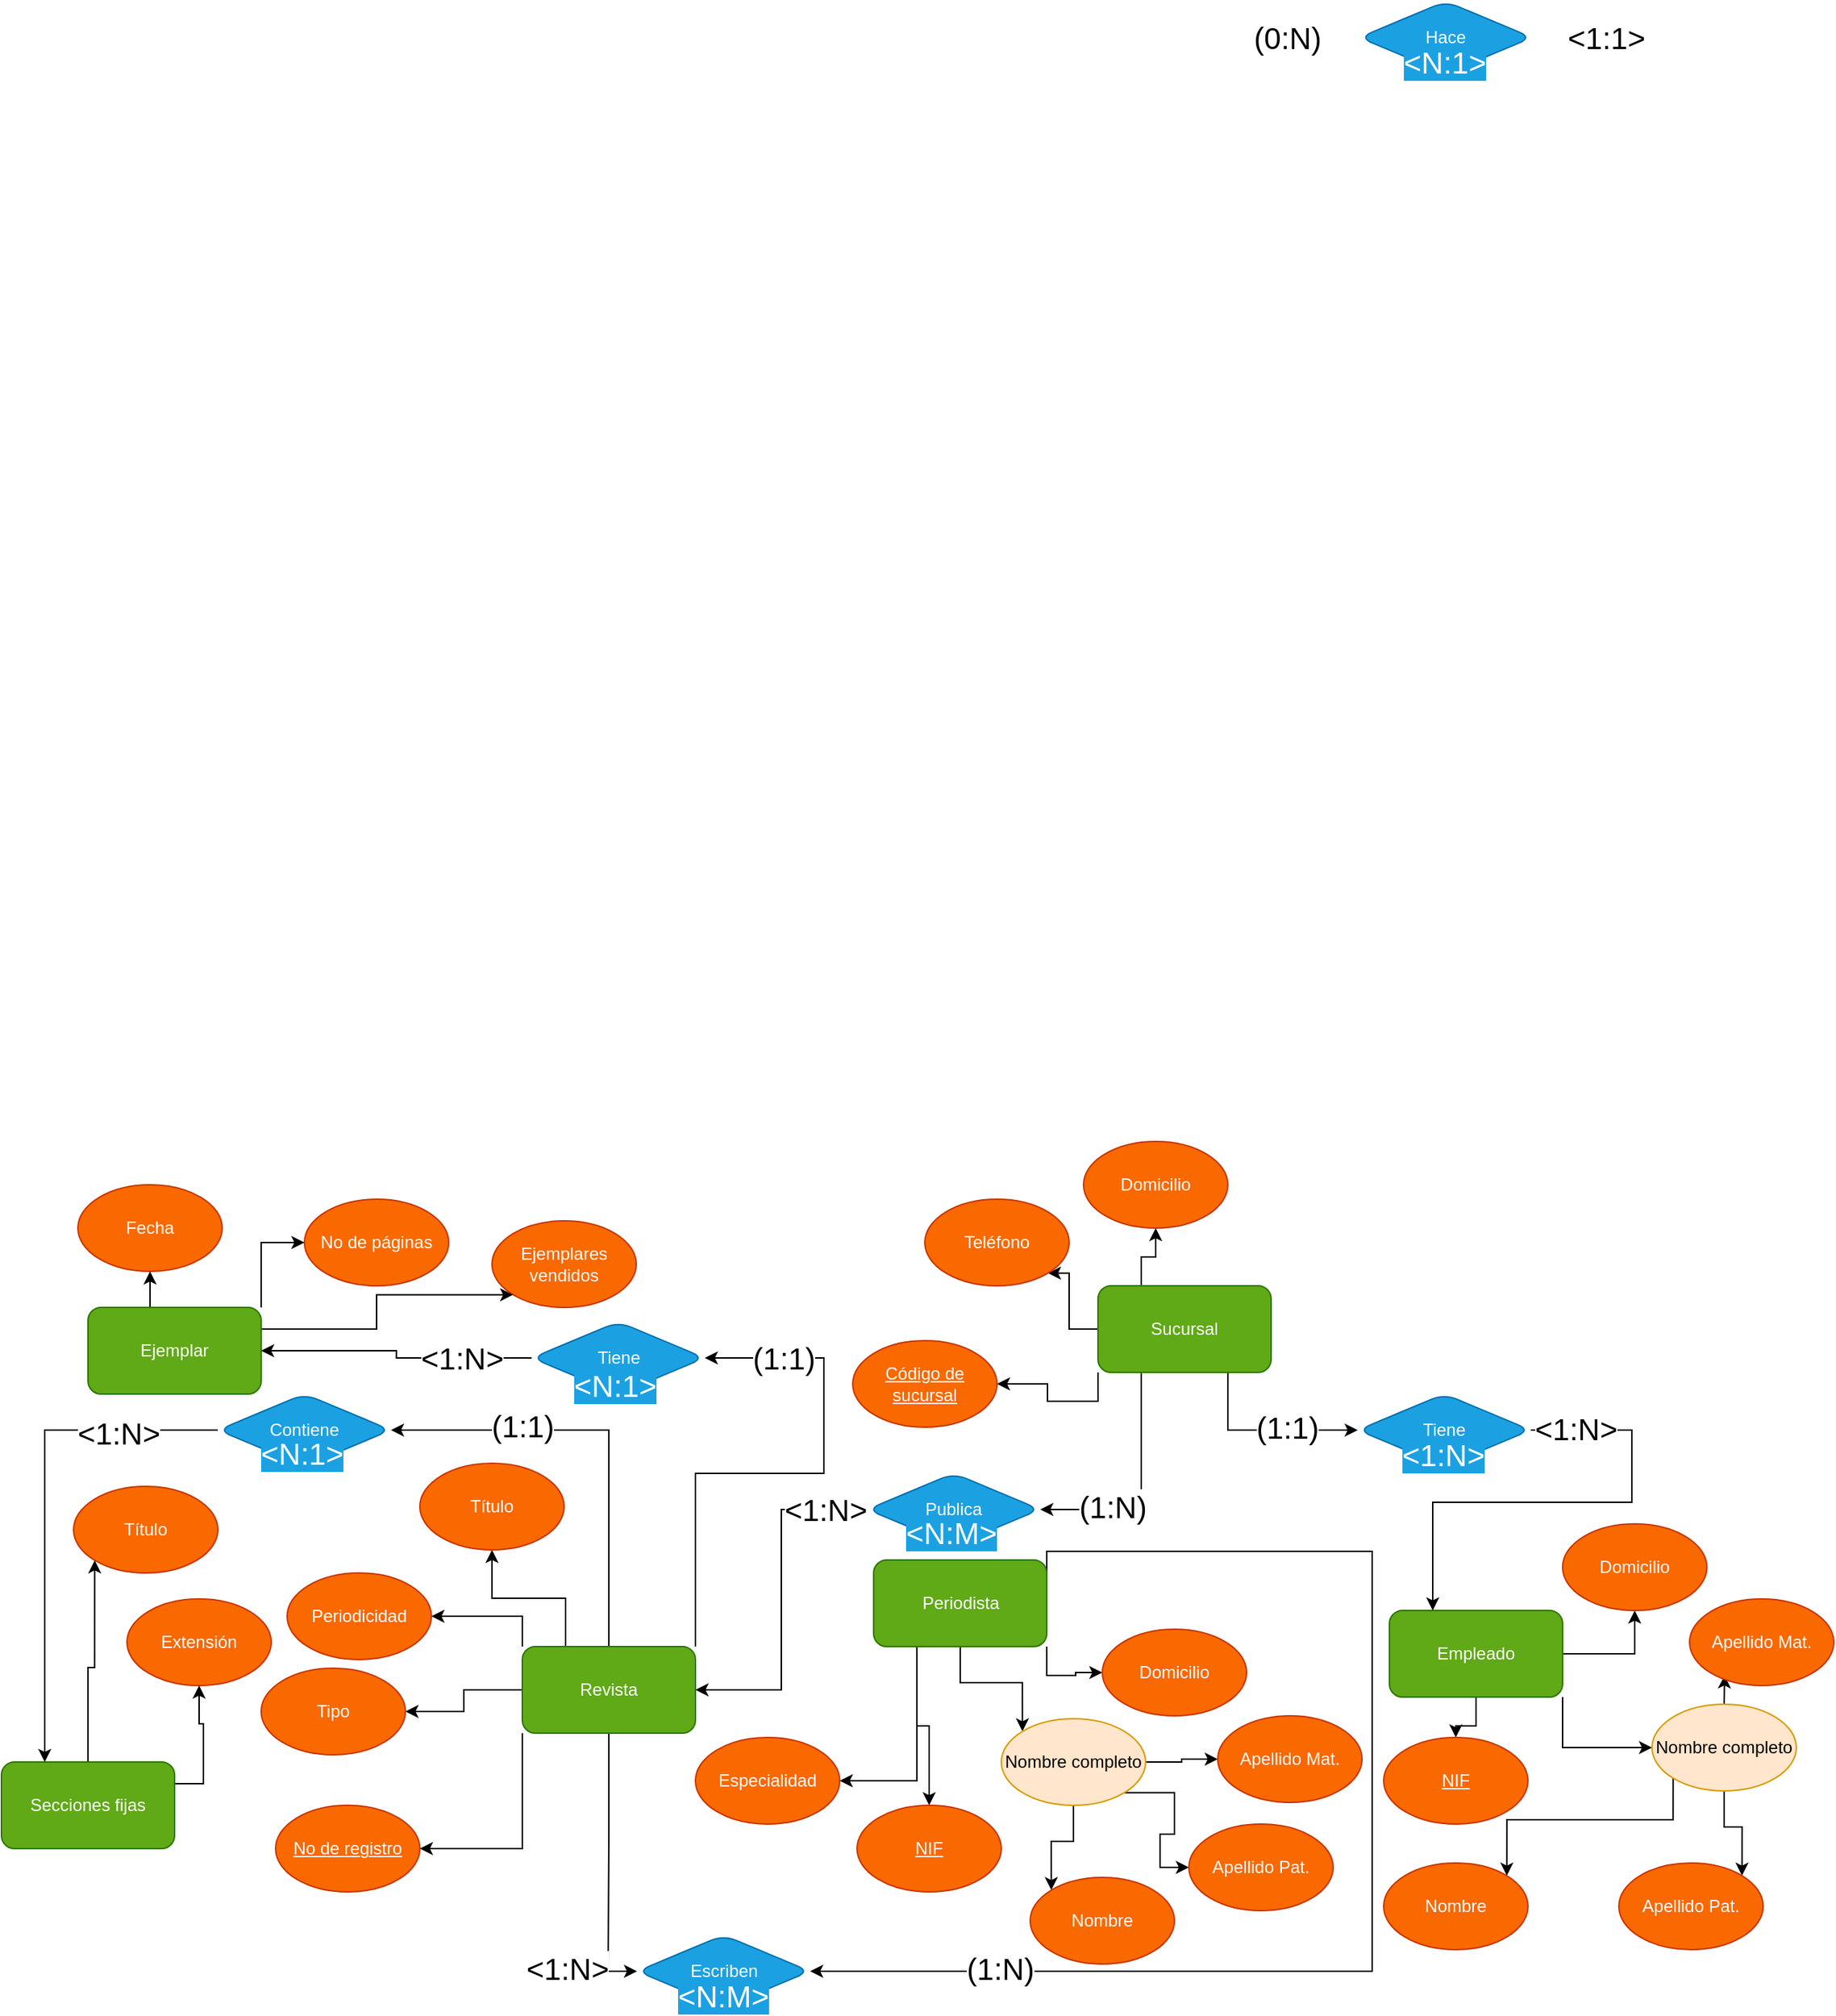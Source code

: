 <mxfile version="21.6.1" type="device">
  <diagram name="Página-1" id="boa3GfApMsB8r7tosw8M">
    <mxGraphModel dx="3156" dy="1838" grid="1" gridSize="10" guides="1" tooltips="1" connect="1" arrows="1" fold="1" page="1" pageScale="1" pageWidth="827" pageHeight="1169" math="0" shadow="0">
      <root>
        <mxCell id="0" />
        <mxCell id="1" parent="0" />
        <mxCell id="inwd1XWatmRJMJiNCdBp-9" style="edgeStyle=orthogonalEdgeStyle;rounded=0;orthogonalLoop=1;jettySize=auto;html=1;exitX=0;exitY=1;exitDx=0;exitDy=0;entryX=1;entryY=0.5;entryDx=0;entryDy=0;" parent="1" source="inwd1XWatmRJMJiNCdBp-1" target="inwd1XWatmRJMJiNCdBp-8" edge="1">
          <mxGeometry relative="1" as="geometry" />
        </mxCell>
        <mxCell id="inwd1XWatmRJMJiNCdBp-10" style="edgeStyle=orthogonalEdgeStyle;rounded=0;orthogonalLoop=1;jettySize=auto;html=1;exitX=0;exitY=0.5;exitDx=0;exitDy=0;entryX=1;entryY=1;entryDx=0;entryDy=0;" parent="1" source="inwd1XWatmRJMJiNCdBp-1" target="inwd1XWatmRJMJiNCdBp-7" edge="1">
          <mxGeometry relative="1" as="geometry" />
        </mxCell>
        <mxCell id="inwd1XWatmRJMJiNCdBp-11" style="edgeStyle=orthogonalEdgeStyle;rounded=0;orthogonalLoop=1;jettySize=auto;html=1;exitX=0.25;exitY=0;exitDx=0;exitDy=0;" parent="1" source="inwd1XWatmRJMJiNCdBp-1" target="inwd1XWatmRJMJiNCdBp-5" edge="1">
          <mxGeometry relative="1" as="geometry" />
        </mxCell>
        <mxCell id="inwd1XWatmRJMJiNCdBp-36" style="edgeStyle=orthogonalEdgeStyle;rounded=0;orthogonalLoop=1;jettySize=auto;html=1;exitX=0.25;exitY=1;exitDx=0;exitDy=0;entryX=1;entryY=0.5;entryDx=0;entryDy=0;" parent="1" source="inwd1XWatmRJMJiNCdBp-1" target="inwd1XWatmRJMJiNCdBp-35" edge="1">
          <mxGeometry relative="1" as="geometry" />
        </mxCell>
        <mxCell id="inwd1XWatmRJMJiNCdBp-56" style="edgeStyle=orthogonalEdgeStyle;rounded=0;orthogonalLoop=1;jettySize=auto;html=1;exitX=0.75;exitY=1;exitDx=0;exitDy=0;entryX=0;entryY=0.5;entryDx=0;entryDy=0;" parent="1" source="inwd1XWatmRJMJiNCdBp-1" target="inwd1XWatmRJMJiNCdBp-25" edge="1">
          <mxGeometry relative="1" as="geometry" />
        </mxCell>
        <mxCell id="inwd1XWatmRJMJiNCdBp-1" value="Sucursal" style="rounded=1;whiteSpace=wrap;html=1;fillColor=#60a917;fontColor=#ffffff;strokeColor=#2D7600;" parent="1" vertex="1">
          <mxGeometry x="-220" y="460" width="120" height="60" as="geometry" />
        </mxCell>
        <mxCell id="inwd1XWatmRJMJiNCdBp-2" value="Hace" style="rhombus;whiteSpace=wrap;html=1;rounded=1;fillColor=#1ba1e2;fontColor=#ffffff;strokeColor=#006EAF;" parent="1" vertex="1">
          <mxGeometry x="-39" y="-430" width="120" height="50" as="geometry" />
        </mxCell>
        <mxCell id="inwd1XWatmRJMJiNCdBp-3" value="&lt;font style=&quot;font-size: 21px;&quot;&gt;(0:N)&lt;/font&gt;" style="edgeLabel;html=1;align=center;verticalAlign=middle;resizable=0;points=[];rounded=1;" parent="1" vertex="1" connectable="0">
          <mxGeometry x="-89" y="-405" as="geometry" />
        </mxCell>
        <mxCell id="inwd1XWatmRJMJiNCdBp-4" value="&lt;font style=&quot;font-size: 21px;&quot;&gt;&amp;lt;N:1&amp;gt;&lt;/font&gt;" style="edgeLabel;html=1;align=center;verticalAlign=middle;resizable=0;points=[];rounded=1;labelBackgroundColor=#1BA1E2;fontColor=#FFFFFF;" parent="1" vertex="1" connectable="0">
          <mxGeometry x="29" y="-390" as="geometry">
            <mxPoint x="-9" y="2" as="offset" />
          </mxGeometry>
        </mxCell>
        <mxCell id="inwd1XWatmRJMJiNCdBp-5" value="&lt;font color=&quot;#ffffff&quot;&gt;Domicilio&lt;/font&gt;" style="ellipse;whiteSpace=wrap;html=1;fillColor=#fa6800;fontColor=#000000;strokeColor=#C73500;" parent="1" vertex="1">
          <mxGeometry x="-230" y="360" width="100" height="60" as="geometry" />
        </mxCell>
        <mxCell id="inwd1XWatmRJMJiNCdBp-6" value="&lt;font style=&quot;font-size: 21px;&quot;&gt;&amp;lt;1:1&amp;gt;&lt;/font&gt;" style="edgeLabel;html=1;align=center;verticalAlign=middle;resizable=0;points=[];rounded=1;" parent="1" vertex="1" connectable="0">
          <mxGeometry x="141" y="-407" as="geometry">
            <mxPoint x="-9" y="2" as="offset" />
          </mxGeometry>
        </mxCell>
        <mxCell id="inwd1XWatmRJMJiNCdBp-7" value="&lt;font color=&quot;#ffffff&quot;&gt;Teléfono&lt;/font&gt;" style="ellipse;whiteSpace=wrap;html=1;fillColor=#fa6800;fontColor=#000000;strokeColor=#C73500;" parent="1" vertex="1">
          <mxGeometry x="-340" y="400" width="100" height="60" as="geometry" />
        </mxCell>
        <mxCell id="inwd1XWatmRJMJiNCdBp-8" value="&lt;font color=&quot;#ffffff&quot;&gt;&lt;u&gt;Código de sucursal&lt;/u&gt;&lt;/font&gt;" style="ellipse;whiteSpace=wrap;html=1;fillColor=#fa6800;fontColor=#000000;strokeColor=#C73500;" parent="1" vertex="1">
          <mxGeometry x="-390" y="498" width="100" height="60" as="geometry" />
        </mxCell>
        <mxCell id="inwd1XWatmRJMJiNCdBp-22" style="edgeStyle=orthogonalEdgeStyle;rounded=0;orthogonalLoop=1;jettySize=auto;html=1;exitX=1;exitY=1;exitDx=0;exitDy=0;entryX=0;entryY=0.5;entryDx=0;entryDy=0;" parent="1" source="inwd1XWatmRJMJiNCdBp-12" target="inwd1XWatmRJMJiNCdBp-14" edge="1">
          <mxGeometry relative="1" as="geometry" />
        </mxCell>
        <mxCell id="inwd1XWatmRJMJiNCdBp-23" style="edgeStyle=orthogonalEdgeStyle;rounded=0;orthogonalLoop=1;jettySize=auto;html=1;exitX=0.5;exitY=1;exitDx=0;exitDy=0;" parent="1" source="inwd1XWatmRJMJiNCdBp-12" target="inwd1XWatmRJMJiNCdBp-15" edge="1">
          <mxGeometry relative="1" as="geometry" />
        </mxCell>
        <mxCell id="inwd1XWatmRJMJiNCdBp-24" style="edgeStyle=orthogonalEdgeStyle;rounded=0;orthogonalLoop=1;jettySize=auto;html=1;exitX=1;exitY=0.5;exitDx=0;exitDy=0;entryX=0.5;entryY=1;entryDx=0;entryDy=0;" parent="1" source="inwd1XWatmRJMJiNCdBp-12" target="inwd1XWatmRJMJiNCdBp-13" edge="1">
          <mxGeometry relative="1" as="geometry" />
        </mxCell>
        <mxCell id="inwd1XWatmRJMJiNCdBp-12" value="Empleado" style="rounded=1;whiteSpace=wrap;html=1;fillColor=#60a917;fontColor=#ffffff;strokeColor=#2D7600;" parent="1" vertex="1">
          <mxGeometry x="-18" y="685" width="120" height="60" as="geometry" />
        </mxCell>
        <mxCell id="inwd1XWatmRJMJiNCdBp-13" value="&lt;font color=&quot;#ffffff&quot;&gt;Domicilio&lt;/font&gt;" style="ellipse;whiteSpace=wrap;html=1;fillColor=#fa6800;fontColor=#000000;strokeColor=#C73500;" parent="1" vertex="1">
          <mxGeometry x="102" y="625" width="100" height="60" as="geometry" />
        </mxCell>
        <mxCell id="5OdQEGkbEPbx5NmDvTX7-38" style="edgeStyle=orthogonalEdgeStyle;rounded=0;orthogonalLoop=1;jettySize=auto;html=1;exitX=0.5;exitY=0;exitDx=0;exitDy=0;entryX=0.243;entryY=0.883;entryDx=0;entryDy=0;entryPerimeter=0;" edge="1" parent="1" source="inwd1XWatmRJMJiNCdBp-14" target="inwd1XWatmRJMJiNCdBp-17">
          <mxGeometry relative="1" as="geometry" />
        </mxCell>
        <mxCell id="5OdQEGkbEPbx5NmDvTX7-39" style="edgeStyle=orthogonalEdgeStyle;rounded=0;orthogonalLoop=1;jettySize=auto;html=1;exitX=0;exitY=1;exitDx=0;exitDy=0;entryX=1;entryY=0;entryDx=0;entryDy=0;" edge="1" parent="1" source="inwd1XWatmRJMJiNCdBp-14" target="inwd1XWatmRJMJiNCdBp-16">
          <mxGeometry relative="1" as="geometry">
            <Array as="points">
              <mxPoint x="179" y="830" />
              <mxPoint x="63" y="830" />
            </Array>
          </mxGeometry>
        </mxCell>
        <mxCell id="5OdQEGkbEPbx5NmDvTX7-40" style="edgeStyle=orthogonalEdgeStyle;rounded=0;orthogonalLoop=1;jettySize=auto;html=1;exitX=0.5;exitY=1;exitDx=0;exitDy=0;entryX=1;entryY=0;entryDx=0;entryDy=0;" edge="1" parent="1" source="inwd1XWatmRJMJiNCdBp-14" target="inwd1XWatmRJMJiNCdBp-18">
          <mxGeometry relative="1" as="geometry" />
        </mxCell>
        <mxCell id="inwd1XWatmRJMJiNCdBp-14" value="Nombre completo" style="ellipse;whiteSpace=wrap;html=1;fillColor=#ffe6cc;strokeColor=#d79b00;" parent="1" vertex="1">
          <mxGeometry x="164" y="750" width="100" height="60" as="geometry" />
        </mxCell>
        <mxCell id="inwd1XWatmRJMJiNCdBp-15" value="&lt;font color=&quot;#ffffff&quot;&gt;&lt;u&gt;NIF&lt;/u&gt;&lt;/font&gt;" style="ellipse;whiteSpace=wrap;html=1;fillColor=#fa6800;fontColor=#000000;strokeColor=#C73500;" parent="1" vertex="1">
          <mxGeometry x="-22" y="773" width="100" height="60" as="geometry" />
        </mxCell>
        <mxCell id="inwd1XWatmRJMJiNCdBp-16" value="&lt;font color=&quot;#ffffff&quot;&gt;Nombre&lt;/font&gt;" style="ellipse;whiteSpace=wrap;html=1;fillColor=#fa6800;fontColor=#000000;strokeColor=#C73500;" parent="1" vertex="1">
          <mxGeometry x="-22" y="860" width="100" height="60" as="geometry" />
        </mxCell>
        <mxCell id="inwd1XWatmRJMJiNCdBp-17" value="&lt;font color=&quot;#ffffff&quot;&gt;Apellido Mat.&lt;/font&gt;" style="ellipse;whiteSpace=wrap;html=1;fillColor=#fa6800;fontColor=#000000;strokeColor=#C73500;" parent="1" vertex="1">
          <mxGeometry x="190" y="677" width="100" height="60" as="geometry" />
        </mxCell>
        <mxCell id="inwd1XWatmRJMJiNCdBp-18" value="&lt;font color=&quot;#ffffff&quot;&gt;Apellido Pat.&lt;/font&gt;" style="ellipse;whiteSpace=wrap;html=1;fillColor=#fa6800;fontColor=#000000;strokeColor=#C73500;" parent="1" vertex="1">
          <mxGeometry x="141" y="860" width="100" height="60" as="geometry" />
        </mxCell>
        <mxCell id="inwd1XWatmRJMJiNCdBp-30" style="edgeStyle=orthogonalEdgeStyle;rounded=0;orthogonalLoop=1;jettySize=auto;html=1;exitX=1;exitY=0.5;exitDx=0;exitDy=0;entryX=0.25;entryY=0;entryDx=0;entryDy=0;" parent="1" source="inwd1XWatmRJMJiNCdBp-25" target="inwd1XWatmRJMJiNCdBp-12" edge="1">
          <mxGeometry relative="1" as="geometry">
            <Array as="points">
              <mxPoint x="150" y="560" />
              <mxPoint x="150" y="610" />
              <mxPoint x="12" y="610" />
            </Array>
          </mxGeometry>
        </mxCell>
        <mxCell id="inwd1XWatmRJMJiNCdBp-25" value="Tiene" style="rhombus;whiteSpace=wrap;html=1;rounded=1;fillColor=#1ba1e2;fontColor=#ffffff;strokeColor=#006EAF;" parent="1" vertex="1">
          <mxGeometry x="-40" y="535" width="120" height="50" as="geometry" />
        </mxCell>
        <mxCell id="inwd1XWatmRJMJiNCdBp-26" value="&lt;font style=&quot;font-size: 21px;&quot;&gt;&amp;lt;1:N&amp;gt;&lt;/font&gt;" style="edgeLabel;html=1;align=center;verticalAlign=middle;resizable=0;points=[];rounded=1;labelBackgroundColor=#1BA1E2;fontColor=#FFFFFF;" parent="1" vertex="1" connectable="0">
          <mxGeometry x="28" y="575" as="geometry">
            <mxPoint x="-9" y="2" as="offset" />
          </mxGeometry>
        </mxCell>
        <mxCell id="inwd1XWatmRJMJiNCdBp-27" value="&lt;font style=&quot;font-size: 21px;&quot;&gt;(1:1)&lt;/font&gt;" style="edgeLabel;html=1;align=center;verticalAlign=middle;resizable=0;points=[];rounded=1;" parent="1" vertex="1" connectable="0">
          <mxGeometry x="-89" y="558" as="geometry" />
        </mxCell>
        <mxCell id="inwd1XWatmRJMJiNCdBp-28" value="&lt;font style=&quot;font-size: 21px;&quot;&gt;&amp;lt;1:N&amp;gt;&lt;/font&gt;" style="edgeLabel;html=1;align=center;verticalAlign=middle;resizable=0;points=[];rounded=1;" parent="1" vertex="1" connectable="0">
          <mxGeometry x="120" y="557" as="geometry">
            <mxPoint x="-9" y="2" as="offset" />
          </mxGeometry>
        </mxCell>
        <mxCell id="inwd1XWatmRJMJiNCdBp-42" style="edgeStyle=orthogonalEdgeStyle;rounded=0;orthogonalLoop=1;jettySize=auto;html=1;exitX=0.25;exitY=0;exitDx=0;exitDy=0;" parent="1" source="inwd1XWatmRJMJiNCdBp-31" target="inwd1XWatmRJMJiNCdBp-32" edge="1">
          <mxGeometry relative="1" as="geometry" />
        </mxCell>
        <mxCell id="inwd1XWatmRJMJiNCdBp-43" style="edgeStyle=orthogonalEdgeStyle;rounded=0;orthogonalLoop=1;jettySize=auto;html=1;exitX=0;exitY=0;exitDx=0;exitDy=0;entryX=1;entryY=0.5;entryDx=0;entryDy=0;" parent="1" source="inwd1XWatmRJMJiNCdBp-31" target="inwd1XWatmRJMJiNCdBp-33" edge="1">
          <mxGeometry relative="1" as="geometry" />
        </mxCell>
        <mxCell id="inwd1XWatmRJMJiNCdBp-44" style="edgeStyle=orthogonalEdgeStyle;rounded=0;orthogonalLoop=1;jettySize=auto;html=1;exitX=0;exitY=0.5;exitDx=0;exitDy=0;" parent="1" source="inwd1XWatmRJMJiNCdBp-31" target="inwd1XWatmRJMJiNCdBp-41" edge="1">
          <mxGeometry relative="1" as="geometry" />
        </mxCell>
        <mxCell id="inwd1XWatmRJMJiNCdBp-45" style="edgeStyle=orthogonalEdgeStyle;rounded=0;orthogonalLoop=1;jettySize=auto;html=1;exitX=0;exitY=1;exitDx=0;exitDy=0;entryX=1;entryY=0.5;entryDx=0;entryDy=0;" parent="1" source="inwd1XWatmRJMJiNCdBp-31" target="inwd1XWatmRJMJiNCdBp-34" edge="1">
          <mxGeometry relative="1" as="geometry" />
        </mxCell>
        <mxCell id="inwd1XWatmRJMJiNCdBp-88" style="edgeStyle=orthogonalEdgeStyle;rounded=0;orthogonalLoop=1;jettySize=auto;html=1;exitX=0.5;exitY=1;exitDx=0;exitDy=0;entryX=0;entryY=0.5;entryDx=0;entryDy=0;" parent="1" source="inwd1XWatmRJMJiNCdBp-31" target="inwd1XWatmRJMJiNCdBp-86" edge="1">
          <mxGeometry relative="1" as="geometry" />
        </mxCell>
        <mxCell id="5OdQEGkbEPbx5NmDvTX7-23" style="edgeStyle=orthogonalEdgeStyle;rounded=0;orthogonalLoop=1;jettySize=auto;html=1;exitX=0.5;exitY=0;exitDx=0;exitDy=0;entryX=1;entryY=0.5;entryDx=0;entryDy=0;" edge="1" parent="1" source="inwd1XWatmRJMJiNCdBp-31" target="5OdQEGkbEPbx5NmDvTX7-21">
          <mxGeometry relative="1" as="geometry" />
        </mxCell>
        <mxCell id="5OdQEGkbEPbx5NmDvTX7-32" style="edgeStyle=orthogonalEdgeStyle;rounded=0;orthogonalLoop=1;jettySize=auto;html=1;exitX=1;exitY=0;exitDx=0;exitDy=0;entryX=1;entryY=0.5;entryDx=0;entryDy=0;" edge="1" parent="1" source="inwd1XWatmRJMJiNCdBp-31" target="5OdQEGkbEPbx5NmDvTX7-14">
          <mxGeometry relative="1" as="geometry">
            <Array as="points">
              <mxPoint x="-499" y="590" />
              <mxPoint x="-410" y="590" />
              <mxPoint x="-410" y="510" />
            </Array>
          </mxGeometry>
        </mxCell>
        <mxCell id="inwd1XWatmRJMJiNCdBp-31" value="Revista" style="rounded=1;whiteSpace=wrap;html=1;fillColor=#60a917;fontColor=#ffffff;strokeColor=#2D7600;" parent="1" vertex="1">
          <mxGeometry x="-619" y="710" width="120" height="60" as="geometry" />
        </mxCell>
        <mxCell id="inwd1XWatmRJMJiNCdBp-32" value="&lt;font color=&quot;#ffffff&quot;&gt;Título&lt;/font&gt;" style="ellipse;whiteSpace=wrap;html=1;fillColor=#fa6800;fontColor=#000000;strokeColor=#C73500;" parent="1" vertex="1">
          <mxGeometry x="-690" y="583" width="100" height="60" as="geometry" />
        </mxCell>
        <mxCell id="inwd1XWatmRJMJiNCdBp-33" value="&lt;font color=&quot;#ffffff&quot;&gt;Periodicidad&lt;/font&gt;" style="ellipse;whiteSpace=wrap;html=1;fillColor=#fa6800;fontColor=#000000;strokeColor=#C73500;" parent="1" vertex="1">
          <mxGeometry x="-782" y="659" width="100" height="60" as="geometry" />
        </mxCell>
        <mxCell id="inwd1XWatmRJMJiNCdBp-34" value="&lt;font color=&quot;#ffffff&quot;&gt;&lt;u&gt;No de registro&lt;/u&gt;&lt;/font&gt;" style="ellipse;whiteSpace=wrap;html=1;fillColor=#fa6800;fontColor=#000000;strokeColor=#C73500;" parent="1" vertex="1">
          <mxGeometry x="-790" y="820" width="100" height="60" as="geometry" />
        </mxCell>
        <mxCell id="inwd1XWatmRJMJiNCdBp-37" style="edgeStyle=orthogonalEdgeStyle;rounded=0;orthogonalLoop=1;jettySize=auto;html=1;exitX=0;exitY=0.5;exitDx=0;exitDy=0;entryX=1;entryY=0.5;entryDx=0;entryDy=0;" parent="1" source="inwd1XWatmRJMJiNCdBp-35" target="inwd1XWatmRJMJiNCdBp-31" edge="1">
          <mxGeometry relative="1" as="geometry" />
        </mxCell>
        <mxCell id="inwd1XWatmRJMJiNCdBp-35" value="Publica" style="rhombus;whiteSpace=wrap;html=1;rounded=1;fillColor=#1ba1e2;fontColor=#ffffff;strokeColor=#006EAF;" parent="1" vertex="1">
          <mxGeometry x="-380" y="590" width="120" height="50" as="geometry" />
        </mxCell>
        <mxCell id="inwd1XWatmRJMJiNCdBp-38" value="&lt;font style=&quot;font-size: 21px;&quot;&gt;(1:N)&lt;/font&gt;" style="edgeLabel;html=1;align=center;verticalAlign=middle;resizable=0;points=[];rounded=1;" parent="1" vertex="1" connectable="0">
          <mxGeometry x="-210" y="613" as="geometry" />
        </mxCell>
        <mxCell id="inwd1XWatmRJMJiNCdBp-39" value="&lt;font style=&quot;font-size: 21px;&quot;&gt;&amp;lt;1:N&amp;gt;&lt;/font&gt;" style="edgeLabel;html=1;align=center;verticalAlign=middle;resizable=0;points=[];rounded=1;" parent="1" vertex="1" connectable="0">
          <mxGeometry x="-400" y="613" as="geometry">
            <mxPoint x="-9" y="2" as="offset" />
          </mxGeometry>
        </mxCell>
        <mxCell id="inwd1XWatmRJMJiNCdBp-40" value="&lt;font style=&quot;font-size: 21px;&quot;&gt;&amp;lt;N:M&amp;gt;&lt;/font&gt;" style="edgeLabel;html=1;align=center;verticalAlign=middle;resizable=0;points=[];rounded=1;labelBackgroundColor=#1BA1E2;fontColor=#FFFFFF;" parent="1" vertex="1" connectable="0">
          <mxGeometry x="-313" y="629" as="geometry">
            <mxPoint x="-9" y="2" as="offset" />
          </mxGeometry>
        </mxCell>
        <mxCell id="inwd1XWatmRJMJiNCdBp-41" value="&lt;font color=&quot;#ffffff&quot;&gt;Tipo&lt;/font&gt;" style="ellipse;whiteSpace=wrap;html=1;fillColor=#fa6800;fontColor=#000000;strokeColor=#C73500;" parent="1" vertex="1">
          <mxGeometry x="-800" y="725" width="100" height="60" as="geometry" />
        </mxCell>
        <mxCell id="inwd1XWatmRJMJiNCdBp-68" style="edgeStyle=orthogonalEdgeStyle;rounded=0;orthogonalLoop=1;jettySize=auto;html=1;exitX=0.5;exitY=1;exitDx=0;exitDy=0;entryX=0;entryY=0;entryDx=0;entryDy=0;" parent="1" source="inwd1XWatmRJMJiNCdBp-55" target="inwd1XWatmRJMJiNCdBp-60" edge="1">
          <mxGeometry relative="1" as="geometry" />
        </mxCell>
        <mxCell id="inwd1XWatmRJMJiNCdBp-69" style="edgeStyle=orthogonalEdgeStyle;rounded=0;orthogonalLoop=1;jettySize=auto;html=1;exitX=1;exitY=1;exitDx=0;exitDy=0;entryX=0;entryY=0.5;entryDx=0;entryDy=0;" parent="1" source="inwd1XWatmRJMJiNCdBp-55" target="inwd1XWatmRJMJiNCdBp-59" edge="1">
          <mxGeometry relative="1" as="geometry" />
        </mxCell>
        <mxCell id="inwd1XWatmRJMJiNCdBp-82" style="edgeStyle=orthogonalEdgeStyle;rounded=0;orthogonalLoop=1;jettySize=auto;html=1;exitX=1;exitY=0.25;exitDx=0;exitDy=0;entryX=1;entryY=0.5;entryDx=0;entryDy=0;" parent="1" source="inwd1XWatmRJMJiNCdBp-55" target="inwd1XWatmRJMJiNCdBp-86" edge="1">
          <mxGeometry relative="1" as="geometry">
            <Array as="points">
              <mxPoint x="-255" y="644" />
              <mxPoint x="-30" y="644" />
              <mxPoint x="-30" y="935" />
            </Array>
            <mxPoint x="65" y="943" as="targetPoint" />
          </mxGeometry>
        </mxCell>
        <mxCell id="5OdQEGkbEPbx5NmDvTX7-1" style="edgeStyle=orthogonalEdgeStyle;rounded=0;orthogonalLoop=1;jettySize=auto;html=1;exitX=0.25;exitY=1;exitDx=0;exitDy=0;entryX=1;entryY=0.5;entryDx=0;entryDy=0;" edge="1" parent="1" source="inwd1XWatmRJMJiNCdBp-55" target="inwd1XWatmRJMJiNCdBp-65">
          <mxGeometry relative="1" as="geometry" />
        </mxCell>
        <mxCell id="5OdQEGkbEPbx5NmDvTX7-2" style="edgeStyle=orthogonalEdgeStyle;rounded=0;orthogonalLoop=1;jettySize=auto;html=1;exitX=0.25;exitY=1;exitDx=0;exitDy=0;" edge="1" parent="1" source="inwd1XWatmRJMJiNCdBp-55" target="inwd1XWatmRJMJiNCdBp-61">
          <mxGeometry relative="1" as="geometry" />
        </mxCell>
        <mxCell id="inwd1XWatmRJMJiNCdBp-55" value="Periodista" style="rounded=1;whiteSpace=wrap;html=1;fillColor=#60a917;fontColor=#ffffff;strokeColor=#2D7600;" parent="1" vertex="1">
          <mxGeometry x="-375.5" y="650" width="120" height="60" as="geometry" />
        </mxCell>
        <mxCell id="inwd1XWatmRJMJiNCdBp-59" value="&lt;font color=&quot;#ffffff&quot;&gt;Domicilio&lt;/font&gt;" style="ellipse;whiteSpace=wrap;html=1;fillColor=#fa6800;fontColor=#000000;strokeColor=#C73500;" parent="1" vertex="1">
          <mxGeometry x="-217" y="698" width="100" height="60" as="geometry" />
        </mxCell>
        <mxCell id="inwd1XWatmRJMJiNCdBp-70" style="edgeStyle=orthogonalEdgeStyle;rounded=0;orthogonalLoop=1;jettySize=auto;html=1;exitX=1;exitY=0.5;exitDx=0;exitDy=0;entryX=0;entryY=0.5;entryDx=0;entryDy=0;" parent="1" source="inwd1XWatmRJMJiNCdBp-60" target="inwd1XWatmRJMJiNCdBp-63" edge="1">
          <mxGeometry relative="1" as="geometry" />
        </mxCell>
        <mxCell id="inwd1XWatmRJMJiNCdBp-71" style="edgeStyle=orthogonalEdgeStyle;rounded=0;orthogonalLoop=1;jettySize=auto;html=1;exitX=1;exitY=1;exitDx=0;exitDy=0;entryX=0;entryY=0.5;entryDx=0;entryDy=0;" parent="1" source="inwd1XWatmRJMJiNCdBp-60" target="inwd1XWatmRJMJiNCdBp-64" edge="1">
          <mxGeometry relative="1" as="geometry" />
        </mxCell>
        <mxCell id="inwd1XWatmRJMJiNCdBp-72" style="edgeStyle=orthogonalEdgeStyle;rounded=0;orthogonalLoop=1;jettySize=auto;html=1;exitX=0.5;exitY=1;exitDx=0;exitDy=0;entryX=0;entryY=0;entryDx=0;entryDy=0;" parent="1" source="inwd1XWatmRJMJiNCdBp-60" target="inwd1XWatmRJMJiNCdBp-62" edge="1">
          <mxGeometry relative="1" as="geometry" />
        </mxCell>
        <mxCell id="inwd1XWatmRJMJiNCdBp-60" value="&lt;font&gt;Nombre completo&lt;/font&gt;" style="ellipse;whiteSpace=wrap;html=1;fillColor=#ffe6cc;strokeColor=#d79b00;fontColor=#000000;" parent="1" vertex="1">
          <mxGeometry x="-287" y="760" width="100" height="60" as="geometry" />
        </mxCell>
        <mxCell id="inwd1XWatmRJMJiNCdBp-61" value="&lt;font color=&quot;#ffffff&quot;&gt;&lt;u&gt;NIF&lt;/u&gt;&lt;/font&gt;" style="ellipse;whiteSpace=wrap;html=1;fillColor=#fa6800;fontColor=#000000;strokeColor=#C73500;" parent="1" vertex="1">
          <mxGeometry x="-387" y="820" width="100" height="60" as="geometry" />
        </mxCell>
        <mxCell id="inwd1XWatmRJMJiNCdBp-62" value="&lt;font color=&quot;#ffffff&quot;&gt;Nombre&lt;/font&gt;" style="ellipse;whiteSpace=wrap;html=1;fillColor=#fa6800;fontColor=#000000;strokeColor=#C73500;" parent="1" vertex="1">
          <mxGeometry x="-267" y="870" width="100" height="60" as="geometry" />
        </mxCell>
        <mxCell id="inwd1XWatmRJMJiNCdBp-63" value="&lt;font color=&quot;#ffffff&quot;&gt;Apellido Mat.&lt;/font&gt;" style="ellipse;whiteSpace=wrap;html=1;fillColor=#fa6800;fontColor=#000000;strokeColor=#C73500;" parent="1" vertex="1">
          <mxGeometry x="-137" y="758" width="100" height="60" as="geometry" />
        </mxCell>
        <mxCell id="inwd1XWatmRJMJiNCdBp-64" value="&lt;font color=&quot;#ffffff&quot;&gt;Apellido Pat.&lt;/font&gt;" style="ellipse;whiteSpace=wrap;html=1;fillColor=#fa6800;fontColor=#000000;strokeColor=#C73500;" parent="1" vertex="1">
          <mxGeometry x="-157" y="833" width="100" height="60" as="geometry" />
        </mxCell>
        <mxCell id="inwd1XWatmRJMJiNCdBp-65" value="&lt;font color=&quot;#ffffff&quot;&gt;Especialidad&lt;/font&gt;" style="ellipse;whiteSpace=wrap;html=1;fillColor=#fa6800;fontColor=#000000;strokeColor=#C73500;" parent="1" vertex="1">
          <mxGeometry x="-499" y="773" width="100" height="60" as="geometry" />
        </mxCell>
        <mxCell id="inwd1XWatmRJMJiNCdBp-84" value="&lt;font style=&quot;font-size: 21px;&quot;&gt;(1:N)&lt;/font&gt;" style="edgeLabel;html=1;align=center;verticalAlign=middle;resizable=0;points=[];rounded=1;" parent="1" vertex="1" connectable="0">
          <mxGeometry x="-288.5" y="933" as="geometry" />
        </mxCell>
        <mxCell id="inwd1XWatmRJMJiNCdBp-86" value="Escriben" style="rhombus;whiteSpace=wrap;html=1;rounded=1;fillColor=#1ba1e2;fontColor=#ffffff;strokeColor=#006EAF;" parent="1" vertex="1">
          <mxGeometry x="-539.5" y="910" width="120" height="50" as="geometry" />
        </mxCell>
        <mxCell id="inwd1XWatmRJMJiNCdBp-87" value="&lt;font style=&quot;font-size: 21px;&quot;&gt;&amp;lt;N:M&amp;gt;&lt;/font&gt;" style="edgeLabel;html=1;align=center;verticalAlign=middle;resizable=0;points=[];rounded=1;labelBackgroundColor=#1BA1E2;fontColor=#FFFFFF;" parent="1" vertex="1" connectable="0">
          <mxGeometry x="-471.5" y="950" as="geometry">
            <mxPoint x="-9" y="2" as="offset" />
          </mxGeometry>
        </mxCell>
        <mxCell id="inwd1XWatmRJMJiNCdBp-90" value="&lt;font style=&quot;font-size: 21px;&quot;&gt;&amp;lt;1:N&amp;gt;&lt;/font&gt;" style="edgeLabel;html=1;align=center;verticalAlign=middle;resizable=0;points=[];rounded=1;" parent="1" vertex="1" connectable="0">
          <mxGeometry x="-588.5" y="933" as="geometry" />
        </mxCell>
        <mxCell id="inwd1XWatmRJMJiNCdBp-92" value="&lt;font color=&quot;#ffffff&quot;&gt;Extensión&lt;/font&gt;" style="ellipse;whiteSpace=wrap;html=1;fillColor=#fa6800;fontColor=#000000;strokeColor=#C73500;" parent="1" vertex="1">
          <mxGeometry x="-893" y="677" width="100" height="60" as="geometry" />
        </mxCell>
        <mxCell id="inwd1XWatmRJMJiNCdBp-93" value="&lt;font color=&quot;#ffffff&quot;&gt;Título&lt;/font&gt;" style="ellipse;whiteSpace=wrap;html=1;fillColor=#fa6800;fontColor=#000000;strokeColor=#C73500;" parent="1" vertex="1">
          <mxGeometry x="-930" y="599" width="100" height="60" as="geometry" />
        </mxCell>
        <mxCell id="5OdQEGkbEPbx5NmDvTX7-7" value="&lt;font color=&quot;#ffffff&quot;&gt;Fecha&lt;/font&gt;" style="ellipse;whiteSpace=wrap;html=1;fillColor=#fa6800;fontColor=#000000;strokeColor=#C73500;" vertex="1" parent="1">
          <mxGeometry x="-927" y="390" width="100" height="60" as="geometry" />
        </mxCell>
        <mxCell id="5OdQEGkbEPbx5NmDvTX7-8" value="&lt;font color=&quot;#ffffff&quot;&gt;No de páginas&lt;/font&gt;" style="ellipse;whiteSpace=wrap;html=1;fillColor=#fa6800;fontColor=#000000;strokeColor=#C73500;" vertex="1" parent="1">
          <mxGeometry x="-770" y="400" width="100" height="60" as="geometry" />
        </mxCell>
        <mxCell id="5OdQEGkbEPbx5NmDvTX7-9" value="&lt;font color=&quot;#ffffff&quot;&gt;Ejemplares vendidos&lt;/font&gt;" style="ellipse;whiteSpace=wrap;html=1;fillColor=#fa6800;fontColor=#000000;strokeColor=#C73500;" vertex="1" parent="1">
          <mxGeometry x="-640" y="415" width="100" height="60" as="geometry" />
        </mxCell>
        <mxCell id="5OdQEGkbEPbx5NmDvTX7-34" style="edgeStyle=orthogonalEdgeStyle;rounded=0;orthogonalLoop=1;jettySize=auto;html=1;exitX=0.25;exitY=0;exitDx=0;exitDy=0;entryX=0.5;entryY=1;entryDx=0;entryDy=0;" edge="1" parent="1" source="5OdQEGkbEPbx5NmDvTX7-10" target="5OdQEGkbEPbx5NmDvTX7-7">
          <mxGeometry relative="1" as="geometry" />
        </mxCell>
        <mxCell id="5OdQEGkbEPbx5NmDvTX7-35" style="edgeStyle=orthogonalEdgeStyle;rounded=0;orthogonalLoop=1;jettySize=auto;html=1;exitX=1;exitY=0;exitDx=0;exitDy=0;entryX=0;entryY=0.5;entryDx=0;entryDy=0;" edge="1" parent="1" source="5OdQEGkbEPbx5NmDvTX7-10" target="5OdQEGkbEPbx5NmDvTX7-8">
          <mxGeometry relative="1" as="geometry" />
        </mxCell>
        <mxCell id="5OdQEGkbEPbx5NmDvTX7-37" style="edgeStyle=orthogonalEdgeStyle;rounded=0;orthogonalLoop=1;jettySize=auto;html=1;exitX=1;exitY=0.25;exitDx=0;exitDy=0;entryX=0;entryY=1;entryDx=0;entryDy=0;" edge="1" parent="1" source="5OdQEGkbEPbx5NmDvTX7-10" target="5OdQEGkbEPbx5NmDvTX7-9">
          <mxGeometry relative="1" as="geometry" />
        </mxCell>
        <mxCell id="5OdQEGkbEPbx5NmDvTX7-10" value="Ejemplar" style="rounded=1;whiteSpace=wrap;html=1;fillColor=#60a917;fontColor=#ffffff;strokeColor=#2D7600;" vertex="1" parent="1">
          <mxGeometry x="-920" y="475" width="120" height="60" as="geometry" />
        </mxCell>
        <mxCell id="5OdQEGkbEPbx5NmDvTX7-17" style="edgeStyle=orthogonalEdgeStyle;rounded=0;orthogonalLoop=1;jettySize=auto;html=1;exitX=0;exitY=0.5;exitDx=0;exitDy=0;" edge="1" parent="1" source="5OdQEGkbEPbx5NmDvTX7-14" target="5OdQEGkbEPbx5NmDvTX7-10">
          <mxGeometry relative="1" as="geometry" />
        </mxCell>
        <mxCell id="5OdQEGkbEPbx5NmDvTX7-14" value="Tiene" style="rhombus;whiteSpace=wrap;html=1;rounded=1;fillColor=#1ba1e2;fontColor=#ffffff;strokeColor=#006EAF;" vertex="1" parent="1">
          <mxGeometry x="-612.5" y="485" width="120" height="50" as="geometry" />
        </mxCell>
        <mxCell id="5OdQEGkbEPbx5NmDvTX7-16" value="&lt;font style=&quot;font-size: 21px;&quot;&gt;(1:1)&lt;/font&gt;" style="edgeLabel;html=1;align=center;verticalAlign=middle;resizable=0;points=[];rounded=1;" vertex="1" connectable="0" parent="1">
          <mxGeometry x="-438.5" y="510" as="geometry" />
        </mxCell>
        <mxCell id="5OdQEGkbEPbx5NmDvTX7-18" value="&lt;font style=&quot;font-size: 21px;&quot;&gt;&amp;lt;1:N&amp;gt;&lt;/font&gt;" style="edgeLabel;html=1;align=center;verticalAlign=middle;resizable=0;points=[];rounded=1;" vertex="1" connectable="0" parent="1">
          <mxGeometry x="-661.5" y="510" as="geometry" />
        </mxCell>
        <mxCell id="5OdQEGkbEPbx5NmDvTX7-19" value="&lt;font style=&quot;font-size: 21px;&quot;&gt;&amp;lt;N:1&amp;gt;&lt;/font&gt;" style="edgeLabel;html=1;align=center;verticalAlign=middle;resizable=0;points=[];rounded=1;labelBackgroundColor=#1BA1E2;fontColor=#FFFFFF;" vertex="1" connectable="0" parent="1">
          <mxGeometry x="-546.5" y="527" as="geometry">
            <mxPoint x="-9" y="2" as="offset" />
          </mxGeometry>
        </mxCell>
        <mxCell id="5OdQEGkbEPbx5NmDvTX7-30" style="edgeStyle=orthogonalEdgeStyle;rounded=0;orthogonalLoop=1;jettySize=auto;html=1;exitX=1;exitY=0.25;exitDx=0;exitDy=0;entryX=0.5;entryY=1;entryDx=0;entryDy=0;" edge="1" parent="1" source="5OdQEGkbEPbx5NmDvTX7-20" target="inwd1XWatmRJMJiNCdBp-92">
          <mxGeometry relative="1" as="geometry" />
        </mxCell>
        <mxCell id="5OdQEGkbEPbx5NmDvTX7-31" style="edgeStyle=orthogonalEdgeStyle;rounded=0;orthogonalLoop=1;jettySize=auto;html=1;exitX=0.5;exitY=0;exitDx=0;exitDy=0;entryX=0;entryY=1;entryDx=0;entryDy=0;" edge="1" parent="1" source="5OdQEGkbEPbx5NmDvTX7-20" target="inwd1XWatmRJMJiNCdBp-93">
          <mxGeometry relative="1" as="geometry" />
        </mxCell>
        <mxCell id="5OdQEGkbEPbx5NmDvTX7-20" value="Secciones fijas" style="rounded=1;whiteSpace=wrap;html=1;fillColor=#60a917;fontColor=#ffffff;strokeColor=#2D7600;" vertex="1" parent="1">
          <mxGeometry x="-980" y="790" width="120" height="60" as="geometry" />
        </mxCell>
        <mxCell id="5OdQEGkbEPbx5NmDvTX7-28" style="edgeStyle=orthogonalEdgeStyle;rounded=0;orthogonalLoop=1;jettySize=auto;html=1;exitX=0;exitY=0.5;exitDx=0;exitDy=0;entryX=0.25;entryY=0;entryDx=0;entryDy=0;" edge="1" parent="1" source="5OdQEGkbEPbx5NmDvTX7-21" target="5OdQEGkbEPbx5NmDvTX7-20">
          <mxGeometry relative="1" as="geometry" />
        </mxCell>
        <mxCell id="5OdQEGkbEPbx5NmDvTX7-21" value="Contiene" style="rhombus;whiteSpace=wrap;html=1;rounded=1;fillColor=#1ba1e2;fontColor=#ffffff;strokeColor=#006EAF;" vertex="1" parent="1">
          <mxGeometry x="-830" y="535" width="120" height="50" as="geometry" />
        </mxCell>
        <mxCell id="5OdQEGkbEPbx5NmDvTX7-22" value="&lt;font style=&quot;font-size: 21px;&quot;&gt;&amp;lt;N:1&amp;gt;&lt;/font&gt;" style="edgeLabel;html=1;align=center;verticalAlign=middle;resizable=0;points=[];rounded=1;labelBackgroundColor=#1BA1E2;fontColor=#FFFFFF;" vertex="1" connectable="0" parent="1">
          <mxGeometry x="-763" y="574" as="geometry">
            <mxPoint x="-9" y="2" as="offset" />
          </mxGeometry>
        </mxCell>
        <mxCell id="5OdQEGkbEPbx5NmDvTX7-24" value="&lt;font style=&quot;font-size: 21px;&quot;&gt;(1:1)&lt;/font&gt;" style="edgeLabel;html=1;align=center;verticalAlign=middle;resizable=0;points=[];rounded=1;" vertex="1" connectable="0" parent="1">
          <mxGeometry x="-619" y="557" as="geometry" />
        </mxCell>
        <mxCell id="5OdQEGkbEPbx5NmDvTX7-25" value="&lt;font style=&quot;font-size: 21px;&quot;&gt;&amp;lt;1:N&amp;gt;&lt;/font&gt;" style="edgeLabel;html=1;align=center;verticalAlign=middle;resizable=0;points=[];rounded=1;" vertex="1" connectable="0" parent="1">
          <mxGeometry x="-890" y="560" as="geometry">
            <mxPoint x="-9" y="2" as="offset" />
          </mxGeometry>
        </mxCell>
      </root>
    </mxGraphModel>
  </diagram>
</mxfile>
